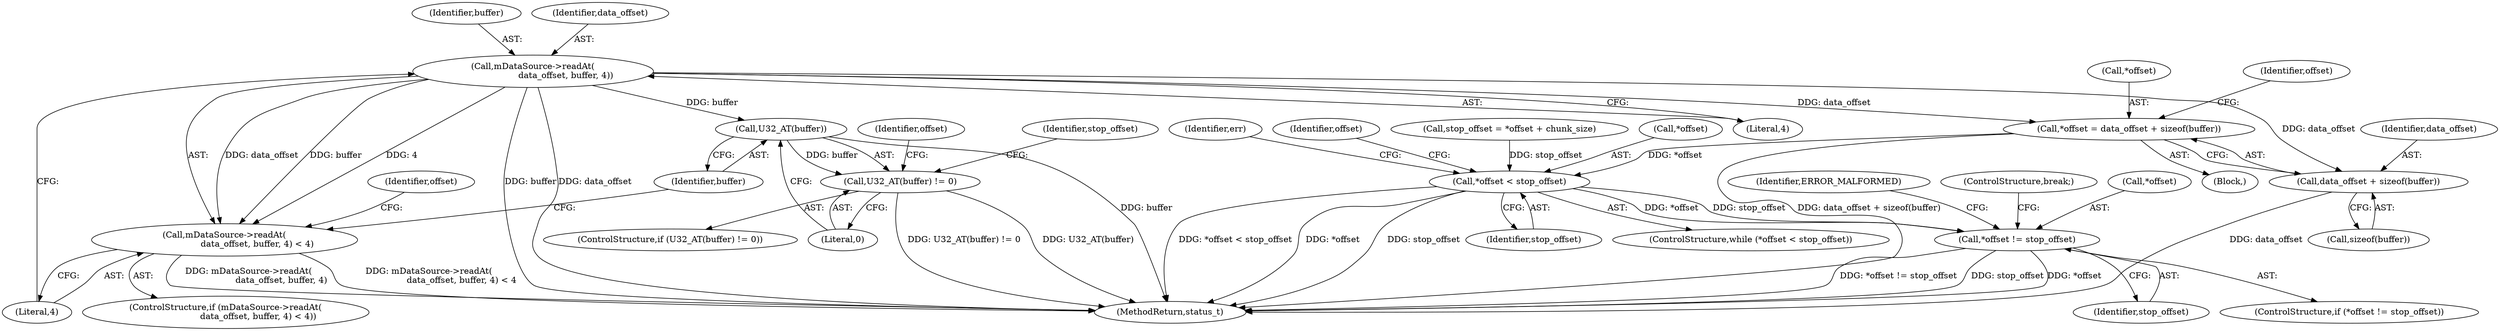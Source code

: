 digraph "0_Android_463a6f807e187828442949d1924e143cf07778c6@API" {
"1002242" [label="(Call,mDataSource->readAt(\n                        data_offset, buffer, 4))"];
"1002241" [label="(Call,mDataSource->readAt(\n                        data_offset, buffer, 4) < 4)"];
"1002256" [label="(Call,U32_AT(buffer))"];
"1002255" [label="(Call,U32_AT(buffer) != 0)"];
"1002273" [label="(Call,*offset = data_offset + sizeof(buffer))"];
"1002281" [label="(Call,*offset < stop_offset)"];
"1002302" [label="(Call,*offset != stop_offset)"];
"1002276" [label="(Call,data_offset + sizeof(buffer))"];
"1002283" [label="(Identifier,offset)"];
"1002282" [label="(Call,*offset)"];
"1002257" [label="(Identifier,buffer)"];
"1002288" [label="(Identifier,err)"];
"1002278" [label="(Call,sizeof(buffer))"];
"1002276" [label="(Call,data_offset + sizeof(buffer))"];
"1002284" [label="(Identifier,stop_offset)"];
"1002241" [label="(Call,mDataSource->readAt(\n                        data_offset, buffer, 4) < 4)"];
"1002273" [label="(Call,*offset = data_offset + sizeof(buffer))"];
"1002255" [label="(Call,U32_AT(buffer) != 0)"];
"1002262" [label="(Identifier,offset)"];
"1002302" [label="(Call,*offset != stop_offset)"];
"1002245" [label="(Literal,4)"];
"1002304" [label="(Identifier,offset)"];
"1002277" [label="(Identifier,data_offset)"];
"1002258" [label="(Literal,0)"];
"1002303" [label="(Call,*offset)"];
"1002246" [label="(Literal,4)"];
"1002308" [label="(Identifier,ERROR_MALFORMED)"];
"1002305" [label="(Identifier,stop_offset)"];
"1002309" [label="(ControlStructure,break;)"];
"1002224" [label="(Block,)"];
"1002244" [label="(Identifier,buffer)"];
"1002268" [label="(Identifier,stop_offset)"];
"1002250" [label="(Identifier,offset)"];
"1002301" [label="(ControlStructure,if (*offset != stop_offset))"];
"1002243" [label="(Identifier,data_offset)"];
"1002256" [label="(Call,U32_AT(buffer))"];
"1002242" [label="(Call,mDataSource->readAt(\n                        data_offset, buffer, 4))"];
"1002274" [label="(Call,*offset)"];
"1002281" [label="(Call,*offset < stop_offset)"];
"1002280" [label="(ControlStructure,while (*offset < stop_offset))"];
"1002918" [label="(MethodReturn,status_t)"];
"1002254" [label="(ControlStructure,if (U32_AT(buffer) != 0))"];
"1002240" [label="(ControlStructure,if (mDataSource->readAt(\n                        data_offset, buffer, 4) < 4))"];
"1002267" [label="(Call,stop_offset = *offset + chunk_size)"];
"1002242" -> "1002241"  [label="AST: "];
"1002242" -> "1002245"  [label="CFG: "];
"1002243" -> "1002242"  [label="AST: "];
"1002244" -> "1002242"  [label="AST: "];
"1002245" -> "1002242"  [label="AST: "];
"1002246" -> "1002242"  [label="CFG: "];
"1002242" -> "1002918"  [label="DDG: buffer"];
"1002242" -> "1002918"  [label="DDG: data_offset"];
"1002242" -> "1002241"  [label="DDG: data_offset"];
"1002242" -> "1002241"  [label="DDG: buffer"];
"1002242" -> "1002241"  [label="DDG: 4"];
"1002242" -> "1002256"  [label="DDG: buffer"];
"1002242" -> "1002273"  [label="DDG: data_offset"];
"1002242" -> "1002276"  [label="DDG: data_offset"];
"1002241" -> "1002240"  [label="AST: "];
"1002241" -> "1002246"  [label="CFG: "];
"1002246" -> "1002241"  [label="AST: "];
"1002250" -> "1002241"  [label="CFG: "];
"1002257" -> "1002241"  [label="CFG: "];
"1002241" -> "1002918"  [label="DDG: mDataSource->readAt(\n                        data_offset, buffer, 4)"];
"1002241" -> "1002918"  [label="DDG: mDataSource->readAt(\n                        data_offset, buffer, 4) < 4"];
"1002256" -> "1002255"  [label="AST: "];
"1002256" -> "1002257"  [label="CFG: "];
"1002257" -> "1002256"  [label="AST: "];
"1002258" -> "1002256"  [label="CFG: "];
"1002256" -> "1002918"  [label="DDG: buffer"];
"1002256" -> "1002255"  [label="DDG: buffer"];
"1002255" -> "1002254"  [label="AST: "];
"1002255" -> "1002258"  [label="CFG: "];
"1002258" -> "1002255"  [label="AST: "];
"1002262" -> "1002255"  [label="CFG: "];
"1002268" -> "1002255"  [label="CFG: "];
"1002255" -> "1002918"  [label="DDG: U32_AT(buffer) != 0"];
"1002255" -> "1002918"  [label="DDG: U32_AT(buffer)"];
"1002273" -> "1002224"  [label="AST: "];
"1002273" -> "1002276"  [label="CFG: "];
"1002274" -> "1002273"  [label="AST: "];
"1002276" -> "1002273"  [label="AST: "];
"1002283" -> "1002273"  [label="CFG: "];
"1002273" -> "1002918"  [label="DDG: data_offset + sizeof(buffer)"];
"1002273" -> "1002281"  [label="DDG: *offset"];
"1002281" -> "1002280"  [label="AST: "];
"1002281" -> "1002284"  [label="CFG: "];
"1002282" -> "1002281"  [label="AST: "];
"1002284" -> "1002281"  [label="AST: "];
"1002288" -> "1002281"  [label="CFG: "];
"1002304" -> "1002281"  [label="CFG: "];
"1002281" -> "1002918"  [label="DDG: stop_offset"];
"1002281" -> "1002918"  [label="DDG: *offset < stop_offset"];
"1002281" -> "1002918"  [label="DDG: *offset"];
"1002267" -> "1002281"  [label="DDG: stop_offset"];
"1002281" -> "1002302"  [label="DDG: *offset"];
"1002281" -> "1002302"  [label="DDG: stop_offset"];
"1002302" -> "1002301"  [label="AST: "];
"1002302" -> "1002305"  [label="CFG: "];
"1002303" -> "1002302"  [label="AST: "];
"1002305" -> "1002302"  [label="AST: "];
"1002308" -> "1002302"  [label="CFG: "];
"1002309" -> "1002302"  [label="CFG: "];
"1002302" -> "1002918"  [label="DDG: *offset != stop_offset"];
"1002302" -> "1002918"  [label="DDG: stop_offset"];
"1002302" -> "1002918"  [label="DDG: *offset"];
"1002276" -> "1002278"  [label="CFG: "];
"1002277" -> "1002276"  [label="AST: "];
"1002278" -> "1002276"  [label="AST: "];
"1002276" -> "1002918"  [label="DDG: data_offset"];
}
